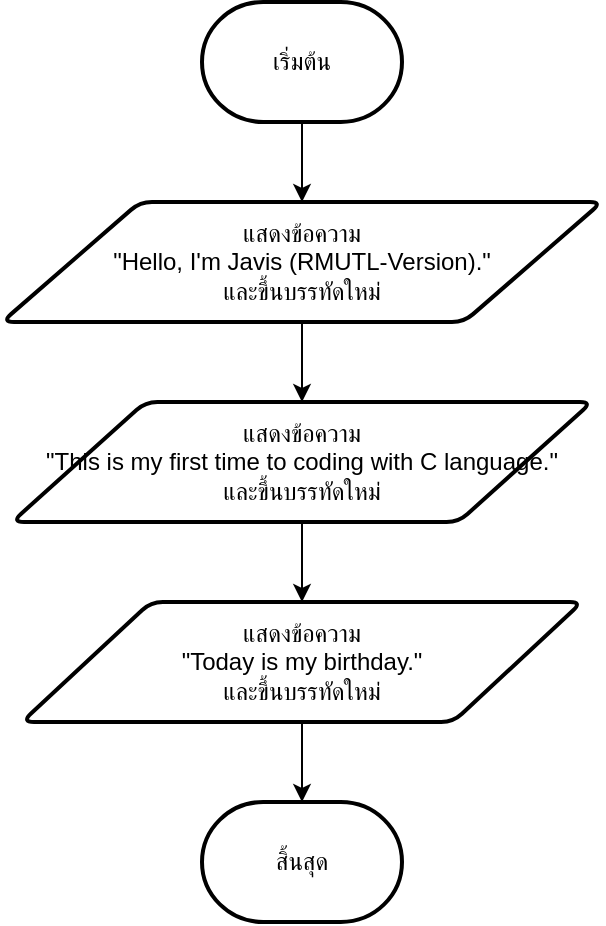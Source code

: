 <mxfile version="25.0.3">
  <diagram id="C5RBs43oDa-KdzZeNtuy" name="Page-1">
    <mxGraphModel dx="880" dy="468" grid="1" gridSize="10" guides="1" tooltips="1" connect="1" arrows="1" fold="1" page="1" pageScale="1" pageWidth="827" pageHeight="1169" math="0" shadow="0">
      <root>
        <mxCell id="WIyWlLk6GJQsqaUBKTNV-0" />
        <mxCell id="WIyWlLk6GJQsqaUBKTNV-1" parent="WIyWlLk6GJQsqaUBKTNV-0" />
        <mxCell id="cTtu97Ah45E_f_dAgXFt-5" value="" style="edgeStyle=orthogonalEdgeStyle;rounded=0;orthogonalLoop=1;jettySize=auto;html=1;" edge="1" parent="WIyWlLk6GJQsqaUBKTNV-1" source="cTtu97Ah45E_f_dAgXFt-0" target="cTtu97Ah45E_f_dAgXFt-3">
          <mxGeometry relative="1" as="geometry" />
        </mxCell>
        <mxCell id="cTtu97Ah45E_f_dAgXFt-0" value="เริ่มต้น" style="strokeWidth=2;html=1;shape=mxgraph.flowchart.terminator;whiteSpace=wrap;" vertex="1" parent="WIyWlLk6GJQsqaUBKTNV-1">
          <mxGeometry x="468" y="50" width="100" height="60" as="geometry" />
        </mxCell>
        <mxCell id="cTtu97Ah45E_f_dAgXFt-1" value="สิ้นสุด" style="strokeWidth=2;html=1;shape=mxgraph.flowchart.terminator;whiteSpace=wrap;" vertex="1" parent="WIyWlLk6GJQsqaUBKTNV-1">
          <mxGeometry x="468" y="450" width="100" height="60" as="geometry" />
        </mxCell>
        <mxCell id="cTtu97Ah45E_f_dAgXFt-7" value="" style="edgeStyle=orthogonalEdgeStyle;rounded=0;orthogonalLoop=1;jettySize=auto;html=1;" edge="1" parent="WIyWlLk6GJQsqaUBKTNV-1" source="cTtu97Ah45E_f_dAgXFt-2" target="cTtu97Ah45E_f_dAgXFt-4">
          <mxGeometry relative="1" as="geometry" />
        </mxCell>
        <mxCell id="cTtu97Ah45E_f_dAgXFt-2" value="แสดงข้อความ&lt;div&gt;&quot;This is my first time to coding with C language.&quot;&lt;/div&gt;&lt;div&gt;และขึ้นบรรทัดใหม่&lt;/div&gt;" style="shape=parallelogram;html=1;strokeWidth=2;perimeter=parallelogramPerimeter;whiteSpace=wrap;rounded=1;arcSize=12;size=0.23;" vertex="1" parent="WIyWlLk6GJQsqaUBKTNV-1">
          <mxGeometry x="373" y="250" width="290" height="60" as="geometry" />
        </mxCell>
        <mxCell id="cTtu97Ah45E_f_dAgXFt-6" value="" style="edgeStyle=orthogonalEdgeStyle;rounded=0;orthogonalLoop=1;jettySize=auto;html=1;" edge="1" parent="WIyWlLk6GJQsqaUBKTNV-1" source="cTtu97Ah45E_f_dAgXFt-3" target="cTtu97Ah45E_f_dAgXFt-2">
          <mxGeometry relative="1" as="geometry" />
        </mxCell>
        <mxCell id="cTtu97Ah45E_f_dAgXFt-3" value="แสดงข้อความ&lt;div&gt;&quot;Hello, I&#39;m Javis (RMUTL-Version).&quot;&lt;/div&gt;&lt;div&gt;และขึ้นบรรทัดใหม่&lt;/div&gt;" style="shape=parallelogram;html=1;strokeWidth=2;perimeter=parallelogramPerimeter;whiteSpace=wrap;rounded=1;arcSize=12;size=0.23;" vertex="1" parent="WIyWlLk6GJQsqaUBKTNV-1">
          <mxGeometry x="368" y="150" width="300" height="60" as="geometry" />
        </mxCell>
        <mxCell id="cTtu97Ah45E_f_dAgXFt-8" value="" style="edgeStyle=orthogonalEdgeStyle;rounded=0;orthogonalLoop=1;jettySize=auto;html=1;" edge="1" parent="WIyWlLk6GJQsqaUBKTNV-1" source="cTtu97Ah45E_f_dAgXFt-4" target="cTtu97Ah45E_f_dAgXFt-1">
          <mxGeometry relative="1" as="geometry" />
        </mxCell>
        <mxCell id="cTtu97Ah45E_f_dAgXFt-4" value="แสดงข้อความ&lt;div&gt;&quot;Today is my birthday.&quot;&lt;/div&gt;&lt;div&gt;และขึ้นบรรทัดใหม่&lt;/div&gt;" style="shape=parallelogram;html=1;strokeWidth=2;perimeter=parallelogramPerimeter;whiteSpace=wrap;rounded=1;arcSize=12;size=0.23;" vertex="1" parent="WIyWlLk6GJQsqaUBKTNV-1">
          <mxGeometry x="378" y="350" width="280" height="60" as="geometry" />
        </mxCell>
      </root>
    </mxGraphModel>
  </diagram>
</mxfile>
